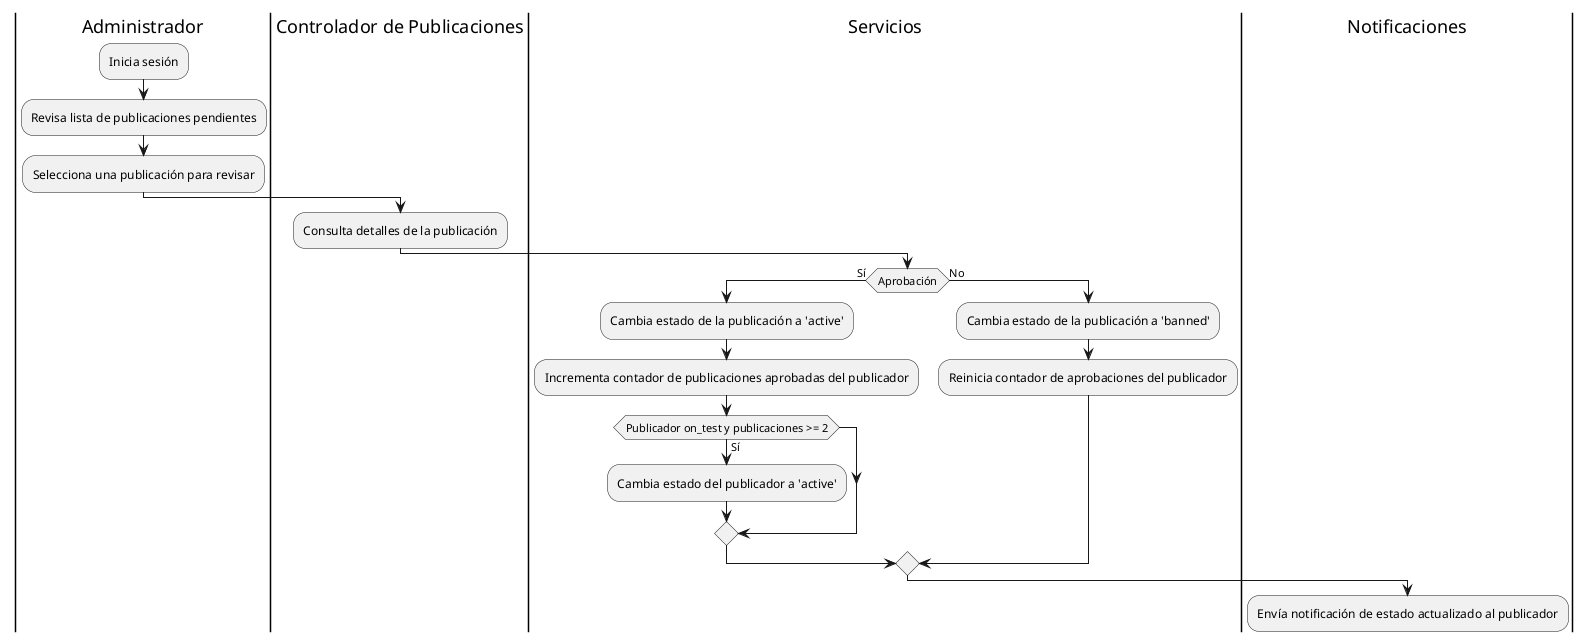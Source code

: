 @startuml approve_post
|Administrador|
:Inicia sesión;
:Revisa lista de publicaciones pendientes;
:Selecciona una publicación para revisar;

|Controlador de Publicaciones|
:Consulta detalles de la publicación;

|Servicios|
if (Aprobación) then (Sí)
    :Cambia estado de la publicación a 'active';
    :Incrementa contador de publicaciones aprobadas del publicador;
    if (Publicador on_test y publicaciones >= 2) then (Sí)
        :Cambia estado del publicador a 'active';
    endif
else (No)
    :Cambia estado de la publicación a 'banned';
    :Reinicia contador de aprobaciones del publicador;
endif

|Notificaciones|
:Envía notificación de estado actualizado al publicador;
@enduml
